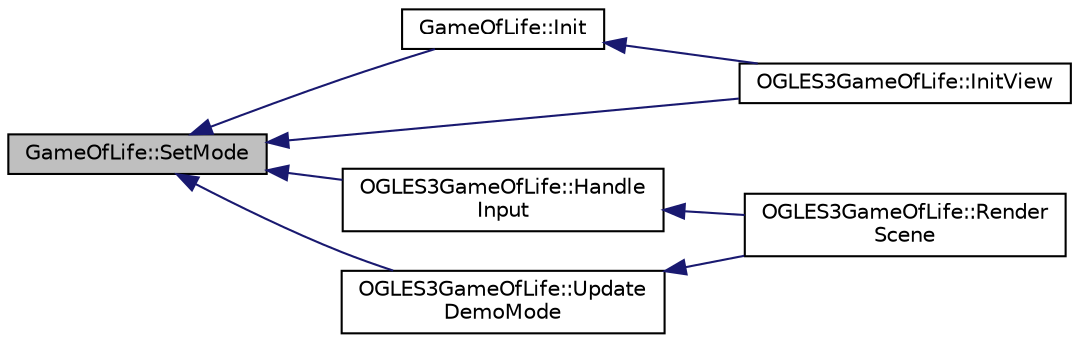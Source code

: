 digraph "GameOfLife::SetMode"
{
  edge [fontname="Helvetica",fontsize="10",labelfontname="Helvetica",labelfontsize="10"];
  node [fontname="Helvetica",fontsize="10",shape=record];
  rankdir="LR";
  Node1 [label="GameOfLife::SetMode",height=0.2,width=0.4,color="black", fillcolor="grey75", style="filled", fontcolor="black"];
  Node1 -> Node2 [dir="back",color="midnightblue",fontsize="10",style="solid"];
  Node2 [label="GameOfLife::Init",height=0.2,width=0.4,color="black", fillcolor="white", style="filled",URL="$class_game_of_life.html#a239bb145b2356ecbfd3140c9fa712dfd"];
  Node2 -> Node3 [dir="back",color="midnightblue",fontsize="10",style="solid"];
  Node3 [label="OGLES3GameOfLife::InitView",height=0.2,width=0.4,color="black", fillcolor="white", style="filled",URL="$class_o_g_l_e_s3_game_of_life.html#af01984b4e5060e14006b73038786b4bc"];
  Node1 -> Node3 [dir="back",color="midnightblue",fontsize="10",style="solid"];
  Node1 -> Node4 [dir="back",color="midnightblue",fontsize="10",style="solid"];
  Node4 [label="OGLES3GameOfLife::Handle\lInput",height=0.2,width=0.4,color="black", fillcolor="white", style="filled",URL="$class_o_g_l_e_s3_game_of_life.html#abc288cff4676bae9ccd849dca36d5bcf"];
  Node4 -> Node5 [dir="back",color="midnightblue",fontsize="10",style="solid"];
  Node5 [label="OGLES3GameOfLife::Render\lScene",height=0.2,width=0.4,color="black", fillcolor="white", style="filled",URL="$class_o_g_l_e_s3_game_of_life.html#ab85eed0bf61f4f697382b5d9175ded6c"];
  Node1 -> Node6 [dir="back",color="midnightblue",fontsize="10",style="solid"];
  Node6 [label="OGLES3GameOfLife::Update\lDemoMode",height=0.2,width=0.4,color="black", fillcolor="white", style="filled",URL="$class_o_g_l_e_s3_game_of_life.html#a82baabc98b81419b5617f1904bc3e363"];
  Node6 -> Node5 [dir="back",color="midnightblue",fontsize="10",style="solid"];
}
